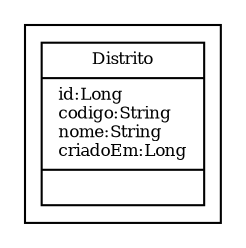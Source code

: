 digraph G{
fontname = "Times-Roman"
fontsize = 8

node [
        fontname = "Times-Roman"
        fontsize = 8
        shape = "record"
]

edge [
        fontname = "Times-Roman"
        fontsize = 8
]

subgraph clusterDISTRITO
{
Distrito [label = "{Distrito|id:Long\lcodigo:String\lnome:String\lcriadoEm:Long\l|\l}"]
}
}
